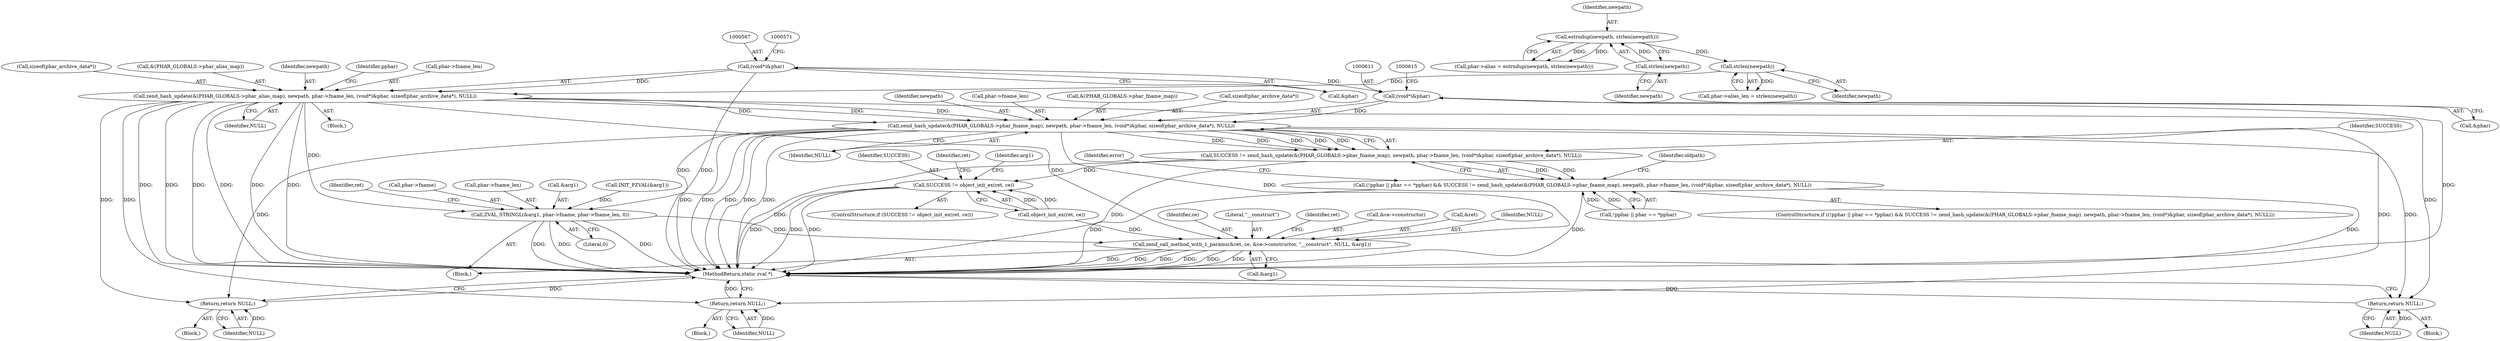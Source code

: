 digraph "0_php_b2cf3f064b8f5efef89bb084521b61318c71781b@API" {
"1000601" [label="(Call,zend_hash_update(&(PHAR_GLOBALS->phar_fname_map), newpath, phar->fname_len, (void*)&phar, sizeof(phar_archive_data*), NULL))"];
"1000557" [label="(Call,zend_hash_update(&(PHAR_GLOBALS->phar_alias_map), newpath, phar->fname_len, (void*)&phar, sizeof(phar_archive_data*), NULL))"];
"1000550" [label="(Call,strlen(newpath))"];
"1000542" [label="(Call,estrndup(newpath, strlen(newpath)))"];
"1000544" [label="(Call,strlen(newpath))"];
"1000566" [label="(Call,(void*)&phar)"];
"1000610" [label="(Call,(void*)&phar)"];
"1000599" [label="(Call,SUCCESS != zend_hash_update(&(PHAR_GLOBALS->phar_fname_map), newpath, phar->fname_len, (void*)&phar, sizeof(phar_archive_data*), NULL))"];
"1000591" [label="(Call,(!pphar || phar == *pphar) && SUCCESS != zend_hash_update(&(PHAR_GLOBALS->phar_fname_map), newpath, phar->fname_len, (void*)&phar, sizeof(phar_archive_data*), NULL))"];
"1000649" [label="(Call,SUCCESS != object_init_ex(ret, ce))"];
"1000620" [label="(Return,return NULL;)"];
"1000629" [label="(Return,return NULL;)"];
"1000657" [label="(Return,return NULL;)"];
"1000662" [label="(Call,ZVAL_STRINGL(&arg1, phar->fname, phar->fname_len, 0))"];
"1000672" [label="(Call,zend_call_method_with_1_params(&ret, ce, &ce->constructor, \"__construct\", NULL, &arg1))"];
"1000654" [label="(Block,)"];
"1000591" [label="(Call,(!pphar || phar == *pphar) && SUCCESS != zend_hash_update(&(PHAR_GLOBALS->phar_fname_map), newpath, phar->fname_len, (void*)&phar, sizeof(phar_archive_data*), NULL))"];
"1000543" [label="(Identifier,newpath)"];
"1000601" [label="(Call,zend_hash_update(&(PHAR_GLOBALS->phar_fname_map), newpath, phar->fname_len, (void*)&phar, sizeof(phar_archive_data*), NULL))"];
"1000648" [label="(ControlStructure,if (SUCCESS != object_init_ex(ret, ce)))"];
"1000674" [label="(Identifier,ret)"];
"1000545" [label="(Identifier,newpath)"];
"1000682" [label="(Call,&arg1)"];
"1000617" [label="(Block,)"];
"1000630" [label="(Identifier,NULL)"];
"1000570" [label="(Call,sizeof(phar_archive_data*))"];
"1000676" [label="(Call,&ce->constructor)"];
"1000673" [label="(Call,&ret)"];
"1000623" [label="(Identifier,error)"];
"1000665" [label="(Call,phar->fname)"];
"1000681" [label="(Identifier,NULL)"];
"1000662" [label="(Call,ZVAL_STRINGL(&arg1, phar->fname, phar->fname_len, 0))"];
"1000614" [label="(Call,sizeof(phar_archive_data*))"];
"1000599" [label="(Call,SUCCESS != zend_hash_update(&(PHAR_GLOBALS->phar_fname_map), newpath, phar->fname_len, (void*)&phar, sizeof(phar_archive_data*), NULL))"];
"1000610" [label="(Call,(void*)&phar)"];
"1000558" [label="(Call,&(PHAR_GLOBALS->phar_alias_map))"];
"1000657" [label="(Return,return NULL;)"];
"1000616" [label="(Identifier,NULL)"];
"1000562" [label="(Identifier,newpath)"];
"1000606" [label="(Identifier,newpath)"];
"1000566" [label="(Call,(void*)&phar)"];
"1000607" [label="(Call,phar->fname_len)"];
"1000542" [label="(Call,estrndup(newpath, strlen(newpath)))"];
"1000675" [label="(Identifier,ce)"];
"1000537" [label="(Block,)"];
"1000621" [label="(Identifier,NULL)"];
"1000551" [label="(Identifier,newpath)"];
"1000568" [label="(Call,&phar)"];
"1000651" [label="(Call,object_init_ex(ret, ce))"];
"1000671" [label="(Literal,0)"];
"1000672" [label="(Call,zend_call_method_with_1_params(&ret, ce, &ce->constructor, \"__construct\", NULL, &arg1))"];
"1000649" [label="(Call,SUCCESS != object_init_ex(ret, ce))"];
"1000572" [label="(Identifier,NULL)"];
"1000620" [label="(Return,return NULL;)"];
"1000619" [label="(Identifier,oldpath)"];
"1000624" [label="(Block,)"];
"1000602" [label="(Call,&(PHAR_GLOBALS->phar_fname_map))"];
"1000680" [label="(Literal,\"__construct\")"];
"1000656" [label="(Identifier,ret)"];
"1000612" [label="(Call,&phar)"];
"1000592" [label="(Call,!pphar || phar == *pphar)"];
"1000668" [label="(Call,phar->fname_len)"];
"1000538" [label="(Call,phar->alias = estrndup(newpath, strlen(newpath)))"];
"1000594" [label="(Identifier,pphar)"];
"1000661" [label="(Identifier,arg1)"];
"1000685" [label="(Identifier,ret)"];
"1000600" [label="(Identifier,SUCCESS)"];
"1000550" [label="(Call,strlen(newpath))"];
"1000546" [label="(Call,phar->alias_len = strlen(newpath))"];
"1000563" [label="(Call,phar->fname_len)"];
"1000106" [label="(Block,)"];
"1000590" [label="(ControlStructure,if ((!pphar || phar == *pphar) && SUCCESS != zend_hash_update(&(PHAR_GLOBALS->phar_fname_map), newpath, phar->fname_len, (void*)&phar, sizeof(phar_archive_data*), NULL)))"];
"1000650" [label="(Identifier,SUCCESS)"];
"1000629" [label="(Return,return NULL;)"];
"1000544" [label="(Call,strlen(newpath))"];
"1000658" [label="(Identifier,NULL)"];
"1000663" [label="(Call,&arg1)"];
"1000686" [label="(MethodReturn,static zval *)"];
"1000557" [label="(Call,zend_hash_update(&(PHAR_GLOBALS->phar_alias_map), newpath, phar->fname_len, (void*)&phar, sizeof(phar_archive_data*), NULL))"];
"1000659" [label="(Call,INIT_PZVAL(&arg1))"];
"1000601" -> "1000599"  [label="AST: "];
"1000601" -> "1000616"  [label="CFG: "];
"1000602" -> "1000601"  [label="AST: "];
"1000606" -> "1000601"  [label="AST: "];
"1000607" -> "1000601"  [label="AST: "];
"1000610" -> "1000601"  [label="AST: "];
"1000614" -> "1000601"  [label="AST: "];
"1000616" -> "1000601"  [label="AST: "];
"1000599" -> "1000601"  [label="CFG: "];
"1000601" -> "1000686"  [label="DDG: "];
"1000601" -> "1000686"  [label="DDG: "];
"1000601" -> "1000686"  [label="DDG: "];
"1000601" -> "1000686"  [label="DDG: "];
"1000601" -> "1000686"  [label="DDG: "];
"1000601" -> "1000599"  [label="DDG: "];
"1000601" -> "1000599"  [label="DDG: "];
"1000601" -> "1000599"  [label="DDG: "];
"1000601" -> "1000599"  [label="DDG: "];
"1000601" -> "1000599"  [label="DDG: "];
"1000557" -> "1000601"  [label="DDG: "];
"1000557" -> "1000601"  [label="DDG: "];
"1000557" -> "1000601"  [label="DDG: "];
"1000610" -> "1000601"  [label="DDG: "];
"1000601" -> "1000620"  [label="DDG: "];
"1000601" -> "1000629"  [label="DDG: "];
"1000601" -> "1000657"  [label="DDG: "];
"1000601" -> "1000662"  [label="DDG: "];
"1000601" -> "1000672"  [label="DDG: "];
"1000557" -> "1000537"  [label="AST: "];
"1000557" -> "1000572"  [label="CFG: "];
"1000558" -> "1000557"  [label="AST: "];
"1000562" -> "1000557"  [label="AST: "];
"1000563" -> "1000557"  [label="AST: "];
"1000566" -> "1000557"  [label="AST: "];
"1000570" -> "1000557"  [label="AST: "];
"1000572" -> "1000557"  [label="AST: "];
"1000594" -> "1000557"  [label="CFG: "];
"1000557" -> "1000686"  [label="DDG: "];
"1000557" -> "1000686"  [label="DDG: "];
"1000557" -> "1000686"  [label="DDG: "];
"1000557" -> "1000686"  [label="DDG: "];
"1000557" -> "1000686"  [label="DDG: "];
"1000557" -> "1000686"  [label="DDG: "];
"1000550" -> "1000557"  [label="DDG: "];
"1000566" -> "1000557"  [label="DDG: "];
"1000557" -> "1000620"  [label="DDG: "];
"1000557" -> "1000629"  [label="DDG: "];
"1000557" -> "1000657"  [label="DDG: "];
"1000557" -> "1000662"  [label="DDG: "];
"1000557" -> "1000672"  [label="DDG: "];
"1000550" -> "1000546"  [label="AST: "];
"1000550" -> "1000551"  [label="CFG: "];
"1000551" -> "1000550"  [label="AST: "];
"1000546" -> "1000550"  [label="CFG: "];
"1000550" -> "1000546"  [label="DDG: "];
"1000542" -> "1000550"  [label="DDG: "];
"1000542" -> "1000538"  [label="AST: "];
"1000542" -> "1000544"  [label="CFG: "];
"1000543" -> "1000542"  [label="AST: "];
"1000544" -> "1000542"  [label="AST: "];
"1000538" -> "1000542"  [label="CFG: "];
"1000542" -> "1000538"  [label="DDG: "];
"1000542" -> "1000538"  [label="DDG: "];
"1000544" -> "1000542"  [label="DDG: "];
"1000544" -> "1000545"  [label="CFG: "];
"1000545" -> "1000544"  [label="AST: "];
"1000566" -> "1000568"  [label="CFG: "];
"1000567" -> "1000566"  [label="AST: "];
"1000568" -> "1000566"  [label="AST: "];
"1000571" -> "1000566"  [label="CFG: "];
"1000566" -> "1000686"  [label="DDG: "];
"1000566" -> "1000610"  [label="DDG: "];
"1000610" -> "1000612"  [label="CFG: "];
"1000611" -> "1000610"  [label="AST: "];
"1000612" -> "1000610"  [label="AST: "];
"1000615" -> "1000610"  [label="CFG: "];
"1000610" -> "1000686"  [label="DDG: "];
"1000599" -> "1000591"  [label="AST: "];
"1000600" -> "1000599"  [label="AST: "];
"1000591" -> "1000599"  [label="CFG: "];
"1000599" -> "1000686"  [label="DDG: "];
"1000599" -> "1000686"  [label="DDG: "];
"1000599" -> "1000591"  [label="DDG: "];
"1000599" -> "1000591"  [label="DDG: "];
"1000599" -> "1000649"  [label="DDG: "];
"1000591" -> "1000590"  [label="AST: "];
"1000591" -> "1000592"  [label="CFG: "];
"1000592" -> "1000591"  [label="AST: "];
"1000619" -> "1000591"  [label="CFG: "];
"1000623" -> "1000591"  [label="CFG: "];
"1000591" -> "1000686"  [label="DDG: "];
"1000591" -> "1000686"  [label="DDG: "];
"1000591" -> "1000686"  [label="DDG: "];
"1000592" -> "1000591"  [label="DDG: "];
"1000592" -> "1000591"  [label="DDG: "];
"1000649" -> "1000648"  [label="AST: "];
"1000649" -> "1000651"  [label="CFG: "];
"1000650" -> "1000649"  [label="AST: "];
"1000651" -> "1000649"  [label="AST: "];
"1000656" -> "1000649"  [label="CFG: "];
"1000661" -> "1000649"  [label="CFG: "];
"1000649" -> "1000686"  [label="DDG: "];
"1000649" -> "1000686"  [label="DDG: "];
"1000649" -> "1000686"  [label="DDG: "];
"1000651" -> "1000649"  [label="DDG: "];
"1000651" -> "1000649"  [label="DDG: "];
"1000620" -> "1000617"  [label="AST: "];
"1000620" -> "1000621"  [label="CFG: "];
"1000621" -> "1000620"  [label="AST: "];
"1000686" -> "1000620"  [label="CFG: "];
"1000620" -> "1000686"  [label="DDG: "];
"1000621" -> "1000620"  [label="DDG: "];
"1000629" -> "1000624"  [label="AST: "];
"1000629" -> "1000630"  [label="CFG: "];
"1000630" -> "1000629"  [label="AST: "];
"1000686" -> "1000629"  [label="CFG: "];
"1000629" -> "1000686"  [label="DDG: "];
"1000630" -> "1000629"  [label="DDG: "];
"1000657" -> "1000654"  [label="AST: "];
"1000657" -> "1000658"  [label="CFG: "];
"1000658" -> "1000657"  [label="AST: "];
"1000686" -> "1000657"  [label="CFG: "];
"1000657" -> "1000686"  [label="DDG: "];
"1000658" -> "1000657"  [label="DDG: "];
"1000662" -> "1000106"  [label="AST: "];
"1000662" -> "1000671"  [label="CFG: "];
"1000663" -> "1000662"  [label="AST: "];
"1000665" -> "1000662"  [label="AST: "];
"1000668" -> "1000662"  [label="AST: "];
"1000671" -> "1000662"  [label="AST: "];
"1000674" -> "1000662"  [label="CFG: "];
"1000662" -> "1000686"  [label="DDG: "];
"1000662" -> "1000686"  [label="DDG: "];
"1000662" -> "1000686"  [label="DDG: "];
"1000659" -> "1000662"  [label="DDG: "];
"1000662" -> "1000672"  [label="DDG: "];
"1000672" -> "1000106"  [label="AST: "];
"1000672" -> "1000682"  [label="CFG: "];
"1000673" -> "1000672"  [label="AST: "];
"1000675" -> "1000672"  [label="AST: "];
"1000676" -> "1000672"  [label="AST: "];
"1000680" -> "1000672"  [label="AST: "];
"1000681" -> "1000672"  [label="AST: "];
"1000682" -> "1000672"  [label="AST: "];
"1000685" -> "1000672"  [label="CFG: "];
"1000672" -> "1000686"  [label="DDG: "];
"1000672" -> "1000686"  [label="DDG: "];
"1000672" -> "1000686"  [label="DDG: "];
"1000672" -> "1000686"  [label="DDG: "];
"1000672" -> "1000686"  [label="DDG: "];
"1000672" -> "1000686"  [label="DDG: "];
"1000651" -> "1000672"  [label="DDG: "];
}
